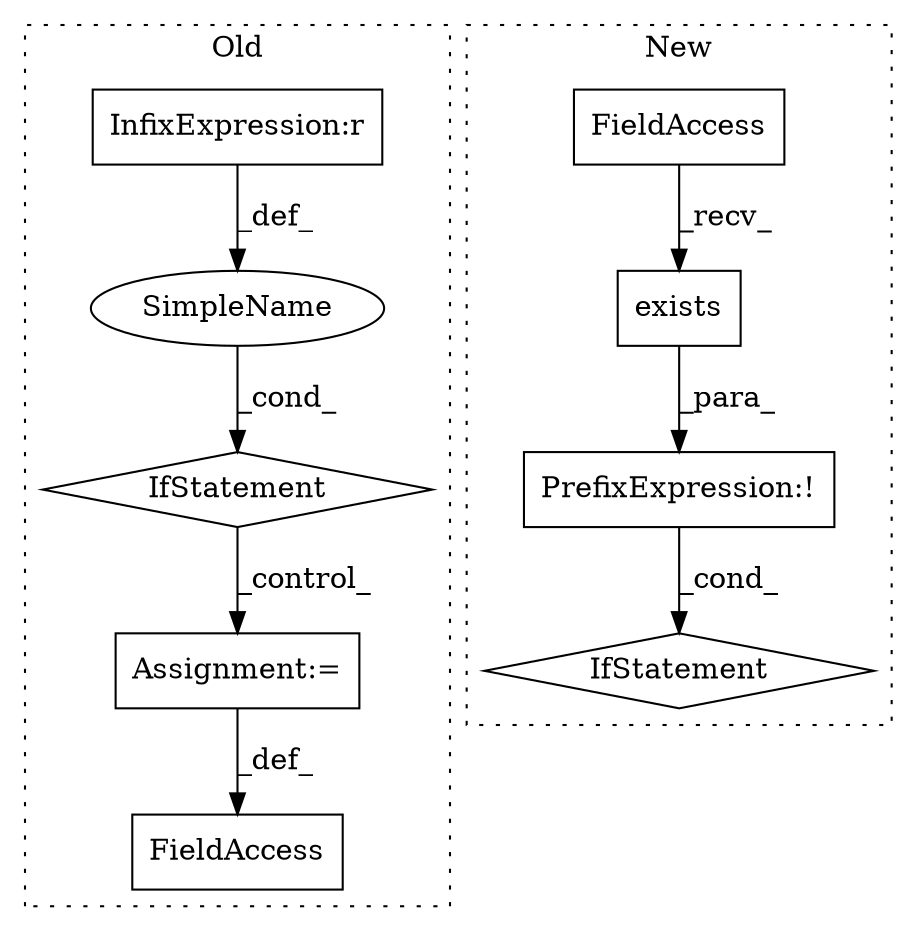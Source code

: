 digraph G {
subgraph cluster0 {
1 [label="IfStatement" a="25" s="5347,5378" l="4,2" shape="diamond"];
6 [label="Assignment:=" a="7" s="5874" l="1" shape="box"];
7 [label="FieldAccess" a="22" s="5859" l="4" shape="box"];
8 [label="SimpleName" a="42" s="" l="" shape="ellipse"];
9 [label="InfixExpression:r" a="27" s="5368" l="4" shape="box"];
label = "Old";
style="dotted";
}
subgraph cluster1 {
2 [label="exists" a="32" s="3352,3398" l="7,1" shape="box"];
3 [label="IfStatement" a="25" s="3339,3399" l="4,2" shape="diamond"];
4 [label="FieldAccess" a="22" s="3344" l="2" shape="box"];
5 [label="PrefixExpression:!" a="38" s="3343" l="1" shape="box"];
label = "New";
style="dotted";
}
1 -> 6 [label="_control_"];
2 -> 5 [label="_para_"];
4 -> 2 [label="_recv_"];
5 -> 3 [label="_cond_"];
6 -> 7 [label="_def_"];
8 -> 1 [label="_cond_"];
9 -> 8 [label="_def_"];
}